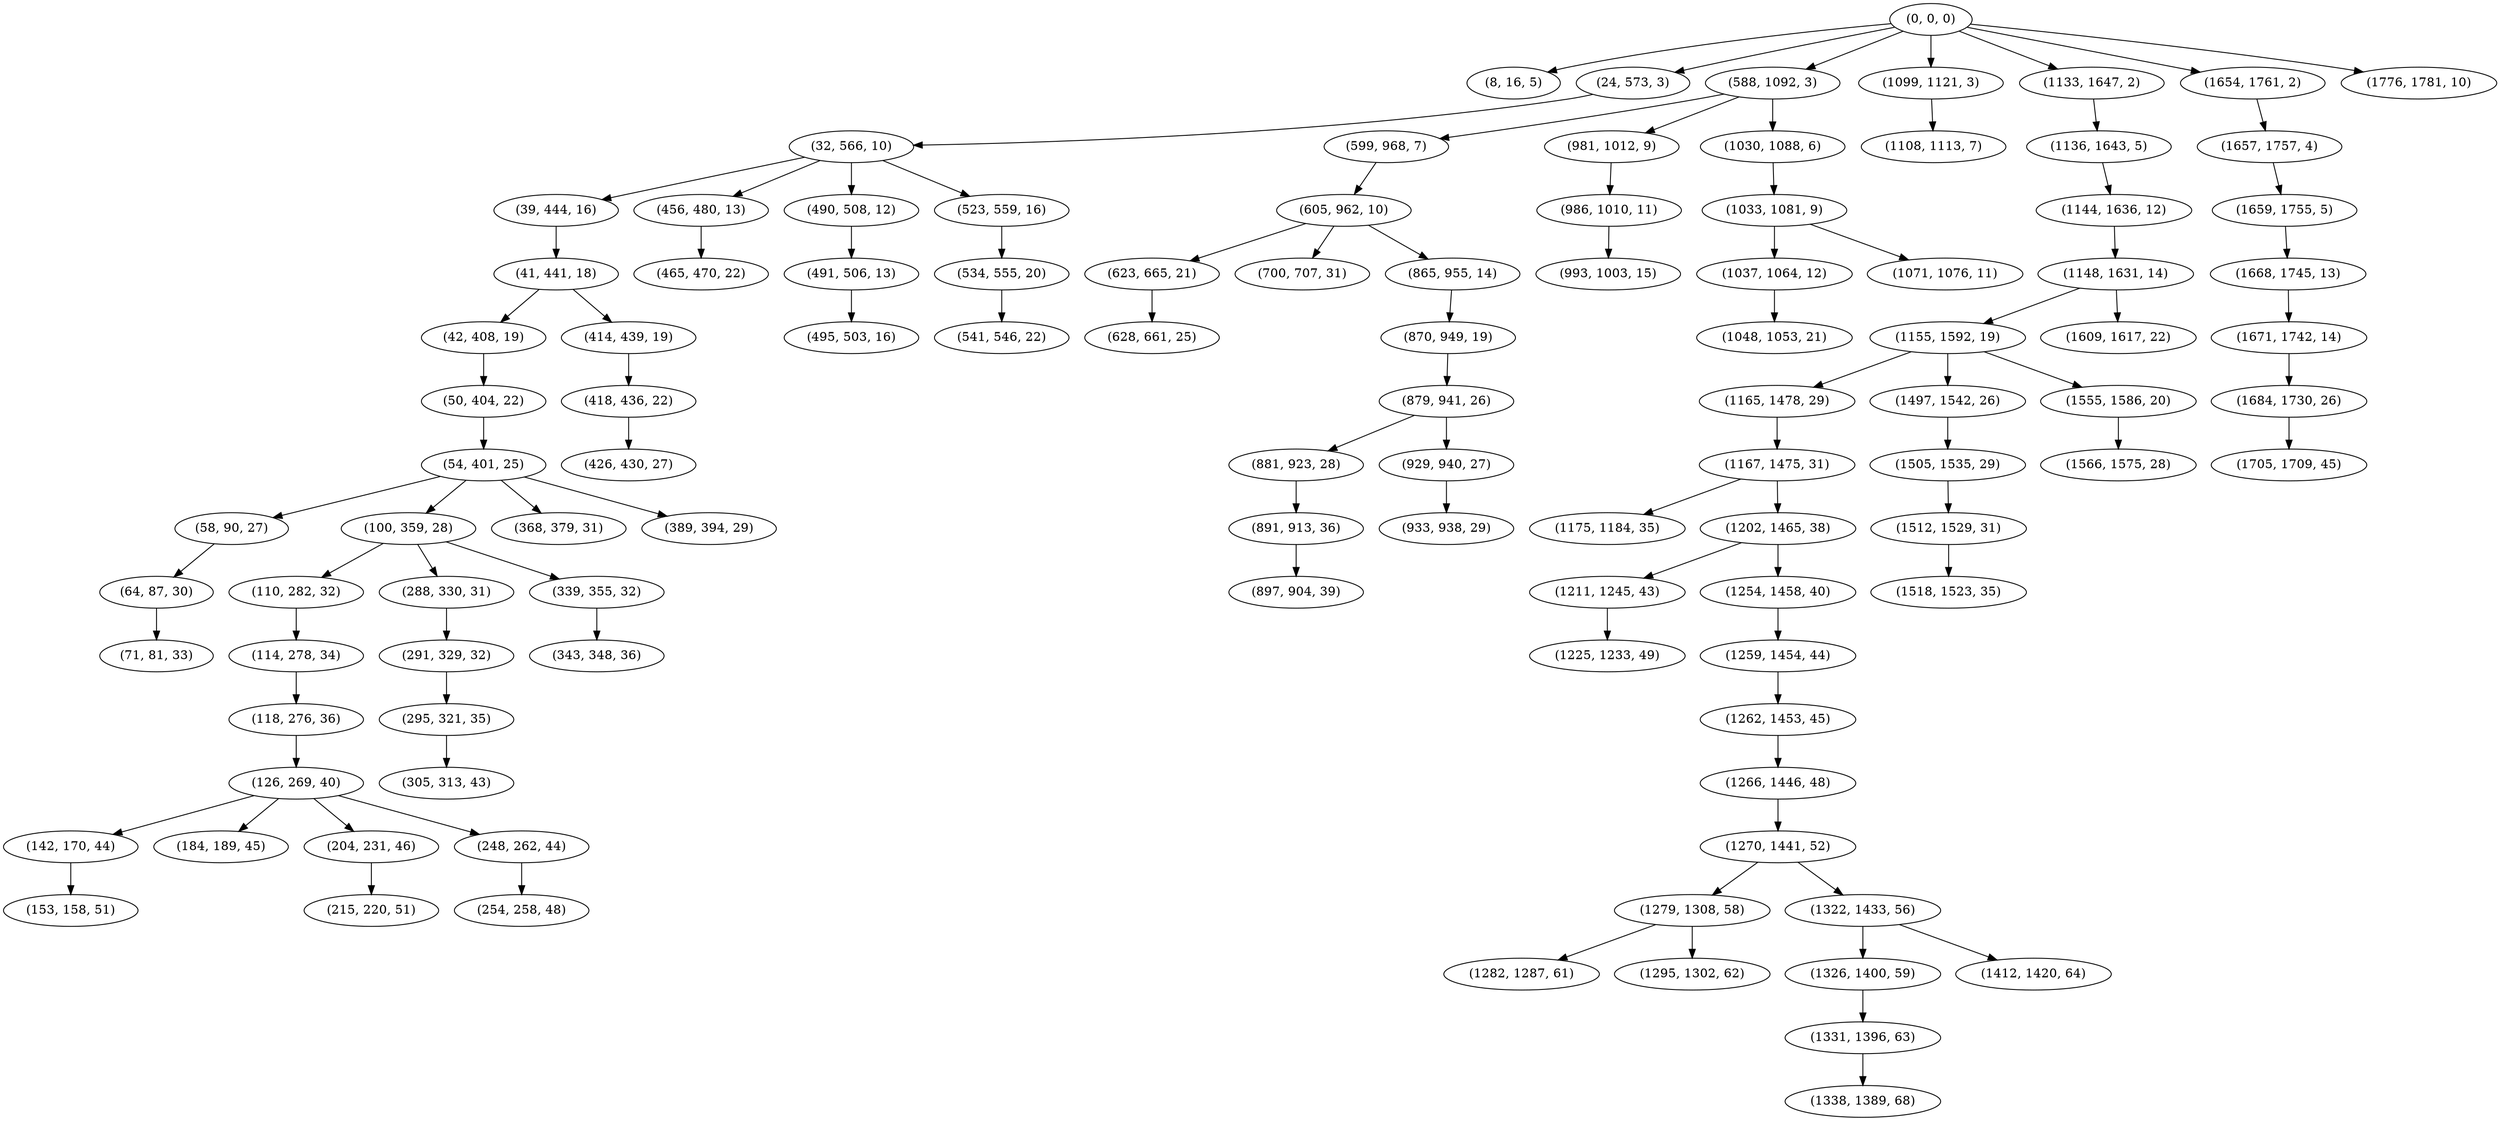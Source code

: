 digraph tree {
    "(0, 0, 0)";
    "(8, 16, 5)";
    "(24, 573, 3)";
    "(32, 566, 10)";
    "(39, 444, 16)";
    "(41, 441, 18)";
    "(42, 408, 19)";
    "(50, 404, 22)";
    "(54, 401, 25)";
    "(58, 90, 27)";
    "(64, 87, 30)";
    "(71, 81, 33)";
    "(100, 359, 28)";
    "(110, 282, 32)";
    "(114, 278, 34)";
    "(118, 276, 36)";
    "(126, 269, 40)";
    "(142, 170, 44)";
    "(153, 158, 51)";
    "(184, 189, 45)";
    "(204, 231, 46)";
    "(215, 220, 51)";
    "(248, 262, 44)";
    "(254, 258, 48)";
    "(288, 330, 31)";
    "(291, 329, 32)";
    "(295, 321, 35)";
    "(305, 313, 43)";
    "(339, 355, 32)";
    "(343, 348, 36)";
    "(368, 379, 31)";
    "(389, 394, 29)";
    "(414, 439, 19)";
    "(418, 436, 22)";
    "(426, 430, 27)";
    "(456, 480, 13)";
    "(465, 470, 22)";
    "(490, 508, 12)";
    "(491, 506, 13)";
    "(495, 503, 16)";
    "(523, 559, 16)";
    "(534, 555, 20)";
    "(541, 546, 22)";
    "(588, 1092, 3)";
    "(599, 968, 7)";
    "(605, 962, 10)";
    "(623, 665, 21)";
    "(628, 661, 25)";
    "(700, 707, 31)";
    "(865, 955, 14)";
    "(870, 949, 19)";
    "(879, 941, 26)";
    "(881, 923, 28)";
    "(891, 913, 36)";
    "(897, 904, 39)";
    "(929, 940, 27)";
    "(933, 938, 29)";
    "(981, 1012, 9)";
    "(986, 1010, 11)";
    "(993, 1003, 15)";
    "(1030, 1088, 6)";
    "(1033, 1081, 9)";
    "(1037, 1064, 12)";
    "(1048, 1053, 21)";
    "(1071, 1076, 11)";
    "(1099, 1121, 3)";
    "(1108, 1113, 7)";
    "(1133, 1647, 2)";
    "(1136, 1643, 5)";
    "(1144, 1636, 12)";
    "(1148, 1631, 14)";
    "(1155, 1592, 19)";
    "(1165, 1478, 29)";
    "(1167, 1475, 31)";
    "(1175, 1184, 35)";
    "(1202, 1465, 38)";
    "(1211, 1245, 43)";
    "(1225, 1233, 49)";
    "(1254, 1458, 40)";
    "(1259, 1454, 44)";
    "(1262, 1453, 45)";
    "(1266, 1446, 48)";
    "(1270, 1441, 52)";
    "(1279, 1308, 58)";
    "(1282, 1287, 61)";
    "(1295, 1302, 62)";
    "(1322, 1433, 56)";
    "(1326, 1400, 59)";
    "(1331, 1396, 63)";
    "(1338, 1389, 68)";
    "(1412, 1420, 64)";
    "(1497, 1542, 26)";
    "(1505, 1535, 29)";
    "(1512, 1529, 31)";
    "(1518, 1523, 35)";
    "(1555, 1586, 20)";
    "(1566, 1575, 28)";
    "(1609, 1617, 22)";
    "(1654, 1761, 2)";
    "(1657, 1757, 4)";
    "(1659, 1755, 5)";
    "(1668, 1745, 13)";
    "(1671, 1742, 14)";
    "(1684, 1730, 26)";
    "(1705, 1709, 45)";
    "(1776, 1781, 10)";
    "(0, 0, 0)" -> "(8, 16, 5)";
    "(0, 0, 0)" -> "(24, 573, 3)";
    "(0, 0, 0)" -> "(588, 1092, 3)";
    "(0, 0, 0)" -> "(1099, 1121, 3)";
    "(0, 0, 0)" -> "(1133, 1647, 2)";
    "(0, 0, 0)" -> "(1654, 1761, 2)";
    "(0, 0, 0)" -> "(1776, 1781, 10)";
    "(24, 573, 3)" -> "(32, 566, 10)";
    "(32, 566, 10)" -> "(39, 444, 16)";
    "(32, 566, 10)" -> "(456, 480, 13)";
    "(32, 566, 10)" -> "(490, 508, 12)";
    "(32, 566, 10)" -> "(523, 559, 16)";
    "(39, 444, 16)" -> "(41, 441, 18)";
    "(41, 441, 18)" -> "(42, 408, 19)";
    "(41, 441, 18)" -> "(414, 439, 19)";
    "(42, 408, 19)" -> "(50, 404, 22)";
    "(50, 404, 22)" -> "(54, 401, 25)";
    "(54, 401, 25)" -> "(58, 90, 27)";
    "(54, 401, 25)" -> "(100, 359, 28)";
    "(54, 401, 25)" -> "(368, 379, 31)";
    "(54, 401, 25)" -> "(389, 394, 29)";
    "(58, 90, 27)" -> "(64, 87, 30)";
    "(64, 87, 30)" -> "(71, 81, 33)";
    "(100, 359, 28)" -> "(110, 282, 32)";
    "(100, 359, 28)" -> "(288, 330, 31)";
    "(100, 359, 28)" -> "(339, 355, 32)";
    "(110, 282, 32)" -> "(114, 278, 34)";
    "(114, 278, 34)" -> "(118, 276, 36)";
    "(118, 276, 36)" -> "(126, 269, 40)";
    "(126, 269, 40)" -> "(142, 170, 44)";
    "(126, 269, 40)" -> "(184, 189, 45)";
    "(126, 269, 40)" -> "(204, 231, 46)";
    "(126, 269, 40)" -> "(248, 262, 44)";
    "(142, 170, 44)" -> "(153, 158, 51)";
    "(204, 231, 46)" -> "(215, 220, 51)";
    "(248, 262, 44)" -> "(254, 258, 48)";
    "(288, 330, 31)" -> "(291, 329, 32)";
    "(291, 329, 32)" -> "(295, 321, 35)";
    "(295, 321, 35)" -> "(305, 313, 43)";
    "(339, 355, 32)" -> "(343, 348, 36)";
    "(414, 439, 19)" -> "(418, 436, 22)";
    "(418, 436, 22)" -> "(426, 430, 27)";
    "(456, 480, 13)" -> "(465, 470, 22)";
    "(490, 508, 12)" -> "(491, 506, 13)";
    "(491, 506, 13)" -> "(495, 503, 16)";
    "(523, 559, 16)" -> "(534, 555, 20)";
    "(534, 555, 20)" -> "(541, 546, 22)";
    "(588, 1092, 3)" -> "(599, 968, 7)";
    "(588, 1092, 3)" -> "(981, 1012, 9)";
    "(588, 1092, 3)" -> "(1030, 1088, 6)";
    "(599, 968, 7)" -> "(605, 962, 10)";
    "(605, 962, 10)" -> "(623, 665, 21)";
    "(605, 962, 10)" -> "(700, 707, 31)";
    "(605, 962, 10)" -> "(865, 955, 14)";
    "(623, 665, 21)" -> "(628, 661, 25)";
    "(865, 955, 14)" -> "(870, 949, 19)";
    "(870, 949, 19)" -> "(879, 941, 26)";
    "(879, 941, 26)" -> "(881, 923, 28)";
    "(879, 941, 26)" -> "(929, 940, 27)";
    "(881, 923, 28)" -> "(891, 913, 36)";
    "(891, 913, 36)" -> "(897, 904, 39)";
    "(929, 940, 27)" -> "(933, 938, 29)";
    "(981, 1012, 9)" -> "(986, 1010, 11)";
    "(986, 1010, 11)" -> "(993, 1003, 15)";
    "(1030, 1088, 6)" -> "(1033, 1081, 9)";
    "(1033, 1081, 9)" -> "(1037, 1064, 12)";
    "(1033, 1081, 9)" -> "(1071, 1076, 11)";
    "(1037, 1064, 12)" -> "(1048, 1053, 21)";
    "(1099, 1121, 3)" -> "(1108, 1113, 7)";
    "(1133, 1647, 2)" -> "(1136, 1643, 5)";
    "(1136, 1643, 5)" -> "(1144, 1636, 12)";
    "(1144, 1636, 12)" -> "(1148, 1631, 14)";
    "(1148, 1631, 14)" -> "(1155, 1592, 19)";
    "(1148, 1631, 14)" -> "(1609, 1617, 22)";
    "(1155, 1592, 19)" -> "(1165, 1478, 29)";
    "(1155, 1592, 19)" -> "(1497, 1542, 26)";
    "(1155, 1592, 19)" -> "(1555, 1586, 20)";
    "(1165, 1478, 29)" -> "(1167, 1475, 31)";
    "(1167, 1475, 31)" -> "(1175, 1184, 35)";
    "(1167, 1475, 31)" -> "(1202, 1465, 38)";
    "(1202, 1465, 38)" -> "(1211, 1245, 43)";
    "(1202, 1465, 38)" -> "(1254, 1458, 40)";
    "(1211, 1245, 43)" -> "(1225, 1233, 49)";
    "(1254, 1458, 40)" -> "(1259, 1454, 44)";
    "(1259, 1454, 44)" -> "(1262, 1453, 45)";
    "(1262, 1453, 45)" -> "(1266, 1446, 48)";
    "(1266, 1446, 48)" -> "(1270, 1441, 52)";
    "(1270, 1441, 52)" -> "(1279, 1308, 58)";
    "(1270, 1441, 52)" -> "(1322, 1433, 56)";
    "(1279, 1308, 58)" -> "(1282, 1287, 61)";
    "(1279, 1308, 58)" -> "(1295, 1302, 62)";
    "(1322, 1433, 56)" -> "(1326, 1400, 59)";
    "(1322, 1433, 56)" -> "(1412, 1420, 64)";
    "(1326, 1400, 59)" -> "(1331, 1396, 63)";
    "(1331, 1396, 63)" -> "(1338, 1389, 68)";
    "(1497, 1542, 26)" -> "(1505, 1535, 29)";
    "(1505, 1535, 29)" -> "(1512, 1529, 31)";
    "(1512, 1529, 31)" -> "(1518, 1523, 35)";
    "(1555, 1586, 20)" -> "(1566, 1575, 28)";
    "(1654, 1761, 2)" -> "(1657, 1757, 4)";
    "(1657, 1757, 4)" -> "(1659, 1755, 5)";
    "(1659, 1755, 5)" -> "(1668, 1745, 13)";
    "(1668, 1745, 13)" -> "(1671, 1742, 14)";
    "(1671, 1742, 14)" -> "(1684, 1730, 26)";
    "(1684, 1730, 26)" -> "(1705, 1709, 45)";
}

